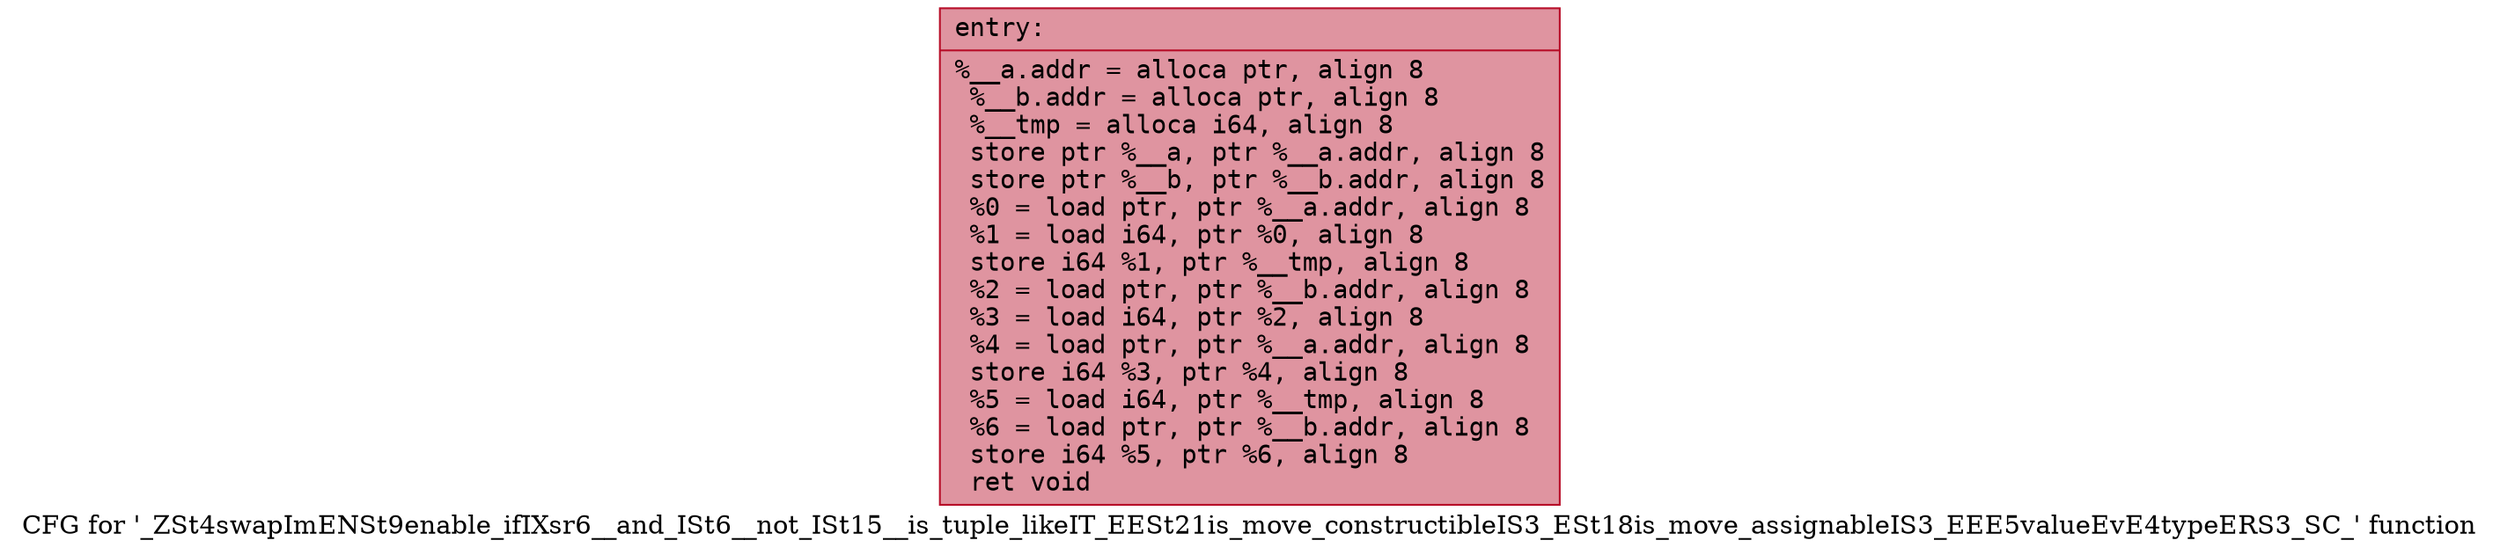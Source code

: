 digraph "CFG for '_ZSt4swapImENSt9enable_ifIXsr6__and_ISt6__not_ISt15__is_tuple_likeIT_EESt21is_move_constructibleIS3_ESt18is_move_assignableIS3_EEE5valueEvE4typeERS3_SC_' function" {
	label="CFG for '_ZSt4swapImENSt9enable_ifIXsr6__and_ISt6__not_ISt15__is_tuple_likeIT_EESt21is_move_constructibleIS3_ESt18is_move_assignableIS3_EEE5valueEvE4typeERS3_SC_' function";

	Node0x55ce20bbb7b0 [shape=record,color="#b70d28ff", style=filled, fillcolor="#b70d2870" fontname="Courier",label="{entry:\l|  %__a.addr = alloca ptr, align 8\l  %__b.addr = alloca ptr, align 8\l  %__tmp = alloca i64, align 8\l  store ptr %__a, ptr %__a.addr, align 8\l  store ptr %__b, ptr %__b.addr, align 8\l  %0 = load ptr, ptr %__a.addr, align 8\l  %1 = load i64, ptr %0, align 8\l  store i64 %1, ptr %__tmp, align 8\l  %2 = load ptr, ptr %__b.addr, align 8\l  %3 = load i64, ptr %2, align 8\l  %4 = load ptr, ptr %__a.addr, align 8\l  store i64 %3, ptr %4, align 8\l  %5 = load i64, ptr %__tmp, align 8\l  %6 = load ptr, ptr %__b.addr, align 8\l  store i64 %5, ptr %6, align 8\l  ret void\l}"];
}
